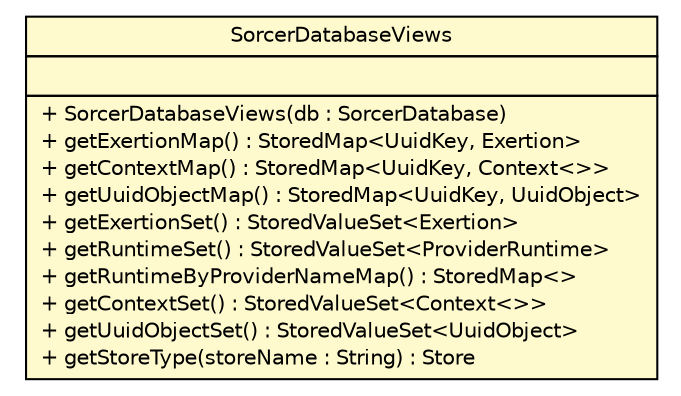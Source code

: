 #!/usr/local/bin/dot
#
# Class diagram 
# Generated by UMLGraph version R5_6 (http://www.umlgraph.org/)
#

digraph G {
	edge [fontname="Helvetica",fontsize=10,labelfontname="Helvetica",labelfontsize=10];
	node [fontname="Helvetica",fontsize=10,shape=plaintext];
	nodesep=0.25;
	ranksep=0.5;
	// sorcer.util.bdb.objects.SorcerDatabaseViews
	c509721 [label=<<table title="sorcer.util.bdb.objects.SorcerDatabaseViews" border="0" cellborder="1" cellspacing="0" cellpadding="2" port="p" bgcolor="lemonChiffon" href="./SorcerDatabaseViews.html">
		<tr><td><table border="0" cellspacing="0" cellpadding="1">
<tr><td align="center" balign="center"> SorcerDatabaseViews </td></tr>
		</table></td></tr>
		<tr><td><table border="0" cellspacing="0" cellpadding="1">
<tr><td align="left" balign="left">  </td></tr>
		</table></td></tr>
		<tr><td><table border="0" cellspacing="0" cellpadding="1">
<tr><td align="left" balign="left"> + SorcerDatabaseViews(db : SorcerDatabase) </td></tr>
<tr><td align="left" balign="left"> + getExertionMap() : StoredMap&lt;UuidKey, Exertion&gt; </td></tr>
<tr><td align="left" balign="left"> + getContextMap() : StoredMap&lt;UuidKey, Context&lt;&gt;&gt; </td></tr>
<tr><td align="left" balign="left"> + getUuidObjectMap() : StoredMap&lt;UuidKey, UuidObject&gt; </td></tr>
<tr><td align="left" balign="left"> + getExertionSet() : StoredValueSet&lt;Exertion&gt; </td></tr>
<tr><td align="left" balign="left"> + getRuntimeSet() : StoredValueSet&lt;ProviderRuntime&gt; </td></tr>
<tr><td align="left" balign="left"> + getRuntimeByProviderNameMap() : StoredMap&lt;&gt; </td></tr>
<tr><td align="left" balign="left"> + getContextSet() : StoredValueSet&lt;Context&lt;&gt;&gt; </td></tr>
<tr><td align="left" balign="left"> + getUuidObjectSet() : StoredValueSet&lt;UuidObject&gt; </td></tr>
<tr><td align="left" balign="left"> + getStoreType(storeName : String) : Store </td></tr>
		</table></td></tr>
		</table>>, URL="./SorcerDatabaseViews.html", fontname="Helvetica", fontcolor="black", fontsize=10.0];
}

